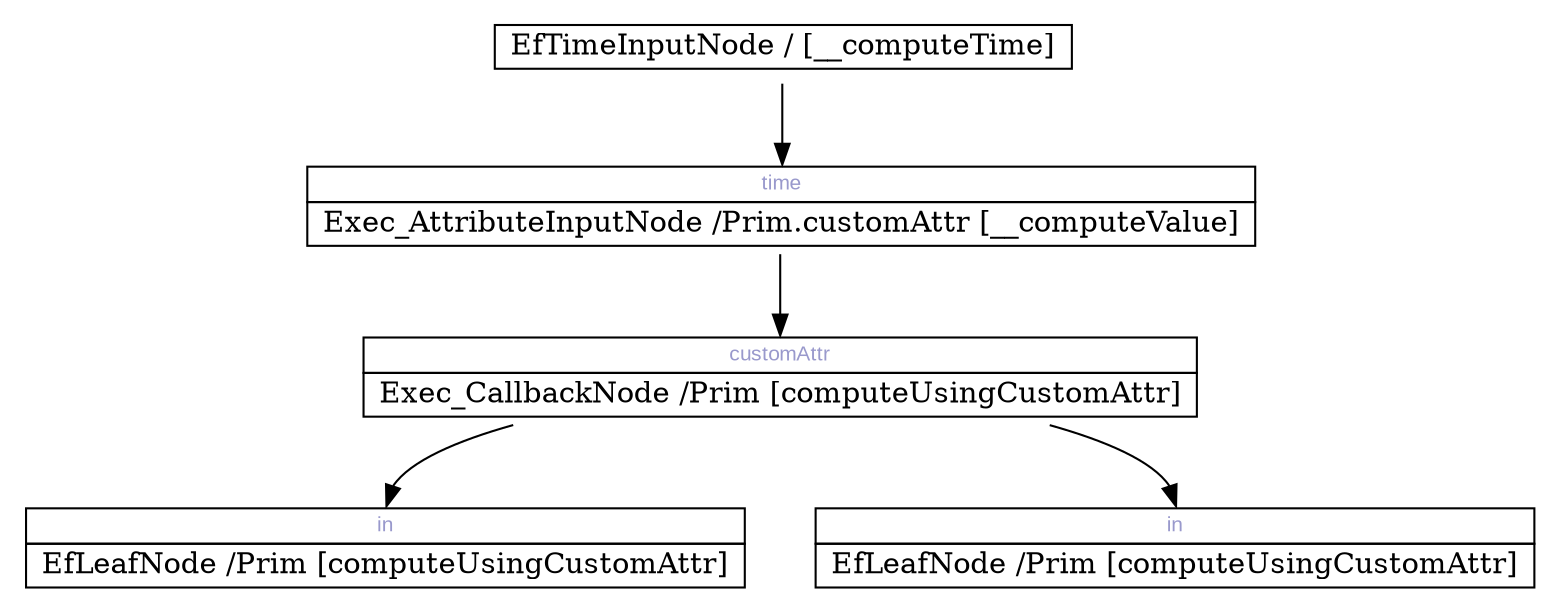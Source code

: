 digraph network {
	rankdir=TB;
	page="8.5, 11";

	node [shape=plaintext];
		"0x7fa2548f77b0" [label=<
		<TABLE BORDER="0" CELLBORDER="1" CELLSPACING="0">
			<TR><TD COLSPAN="1"> EfTimeInputNode / [__computeTime] </TD></TR>
		</TABLE>>];
	node [shape=plaintext];
		"0x7fa2429d6a10" [label=<
		<TABLE BORDER="0" CELLBORDER="1" CELLSPACING="0">
			<TR><TD PORT="0x7fa24c741430" COLSPAN="1"><FONT POINT-SIZE="10" FACE="Arial" COLOR="#9999cc">customAttr</FONT></TD></TR>
			<TR><TD COLSPAN="1"> Exec_CallbackNode /Prim [computeUsingCustomAttr] </TD></TR>
		</TABLE>>];
	node [shape=plaintext];
		"0x7fa2548f80c0" [label=<
		<TABLE BORDER="0" CELLBORDER="1" CELLSPACING="0">
			<TR><TD PORT="0x7fa24c741490" COLSPAN="1"><FONT POINT-SIZE="10" FACE="Arial" COLOR="#9999cc">in</FONT></TD></TR>
			<TR><TD COLSPAN="1"> EfLeafNode /Prim [computeUsingCustomAttr] </TD></TR>
		</TABLE>>];
	node [shape=plaintext];
		"0x7fa24daa7bf0" [label=<
		<TABLE BORDER="0" CELLBORDER="1" CELLSPACING="0">
			<TR><TD PORT="0x7fa24dab0e00" COLSPAN="1"><FONT POINT-SIZE="10" FACE="Arial" COLOR="#9999cc">in</FONT></TD></TR>
			<TR><TD COLSPAN="1"> EfLeafNode /Prim [computeUsingCustomAttr] </TD></TR>
		</TABLE>>];
	node [shape=plaintext];
		"0x7fa242bc3d00" [label=<
		<TABLE BORDER="0" CELLBORDER="1" CELLSPACING="0">
			<TR><TD PORT="0x7fa242bce160" COLSPAN="1"><FONT POINT-SIZE="10" FACE="Arial" COLOR="#9999cc">time</FONT></TD></TR>
			<TR><TD COLSPAN="1"> Exec_AttributeInputNode /Prim.customAttr [__computeValue] </TD></TR>
		</TABLE>>];
		"0x7fa242bc3d00" -> "0x7fa2429d6a10":"0x7fa24c741430":n;
		"0x7fa2429d6a10" -> "0x7fa2548f80c0":"0x7fa24c741490":n;
		"0x7fa2429d6a10" -> "0x7fa24daa7bf0":"0x7fa24dab0e00":n;
		"0x7fa2548f77b0" -> "0x7fa242bc3d00":"0x7fa242bce160":n;
}

